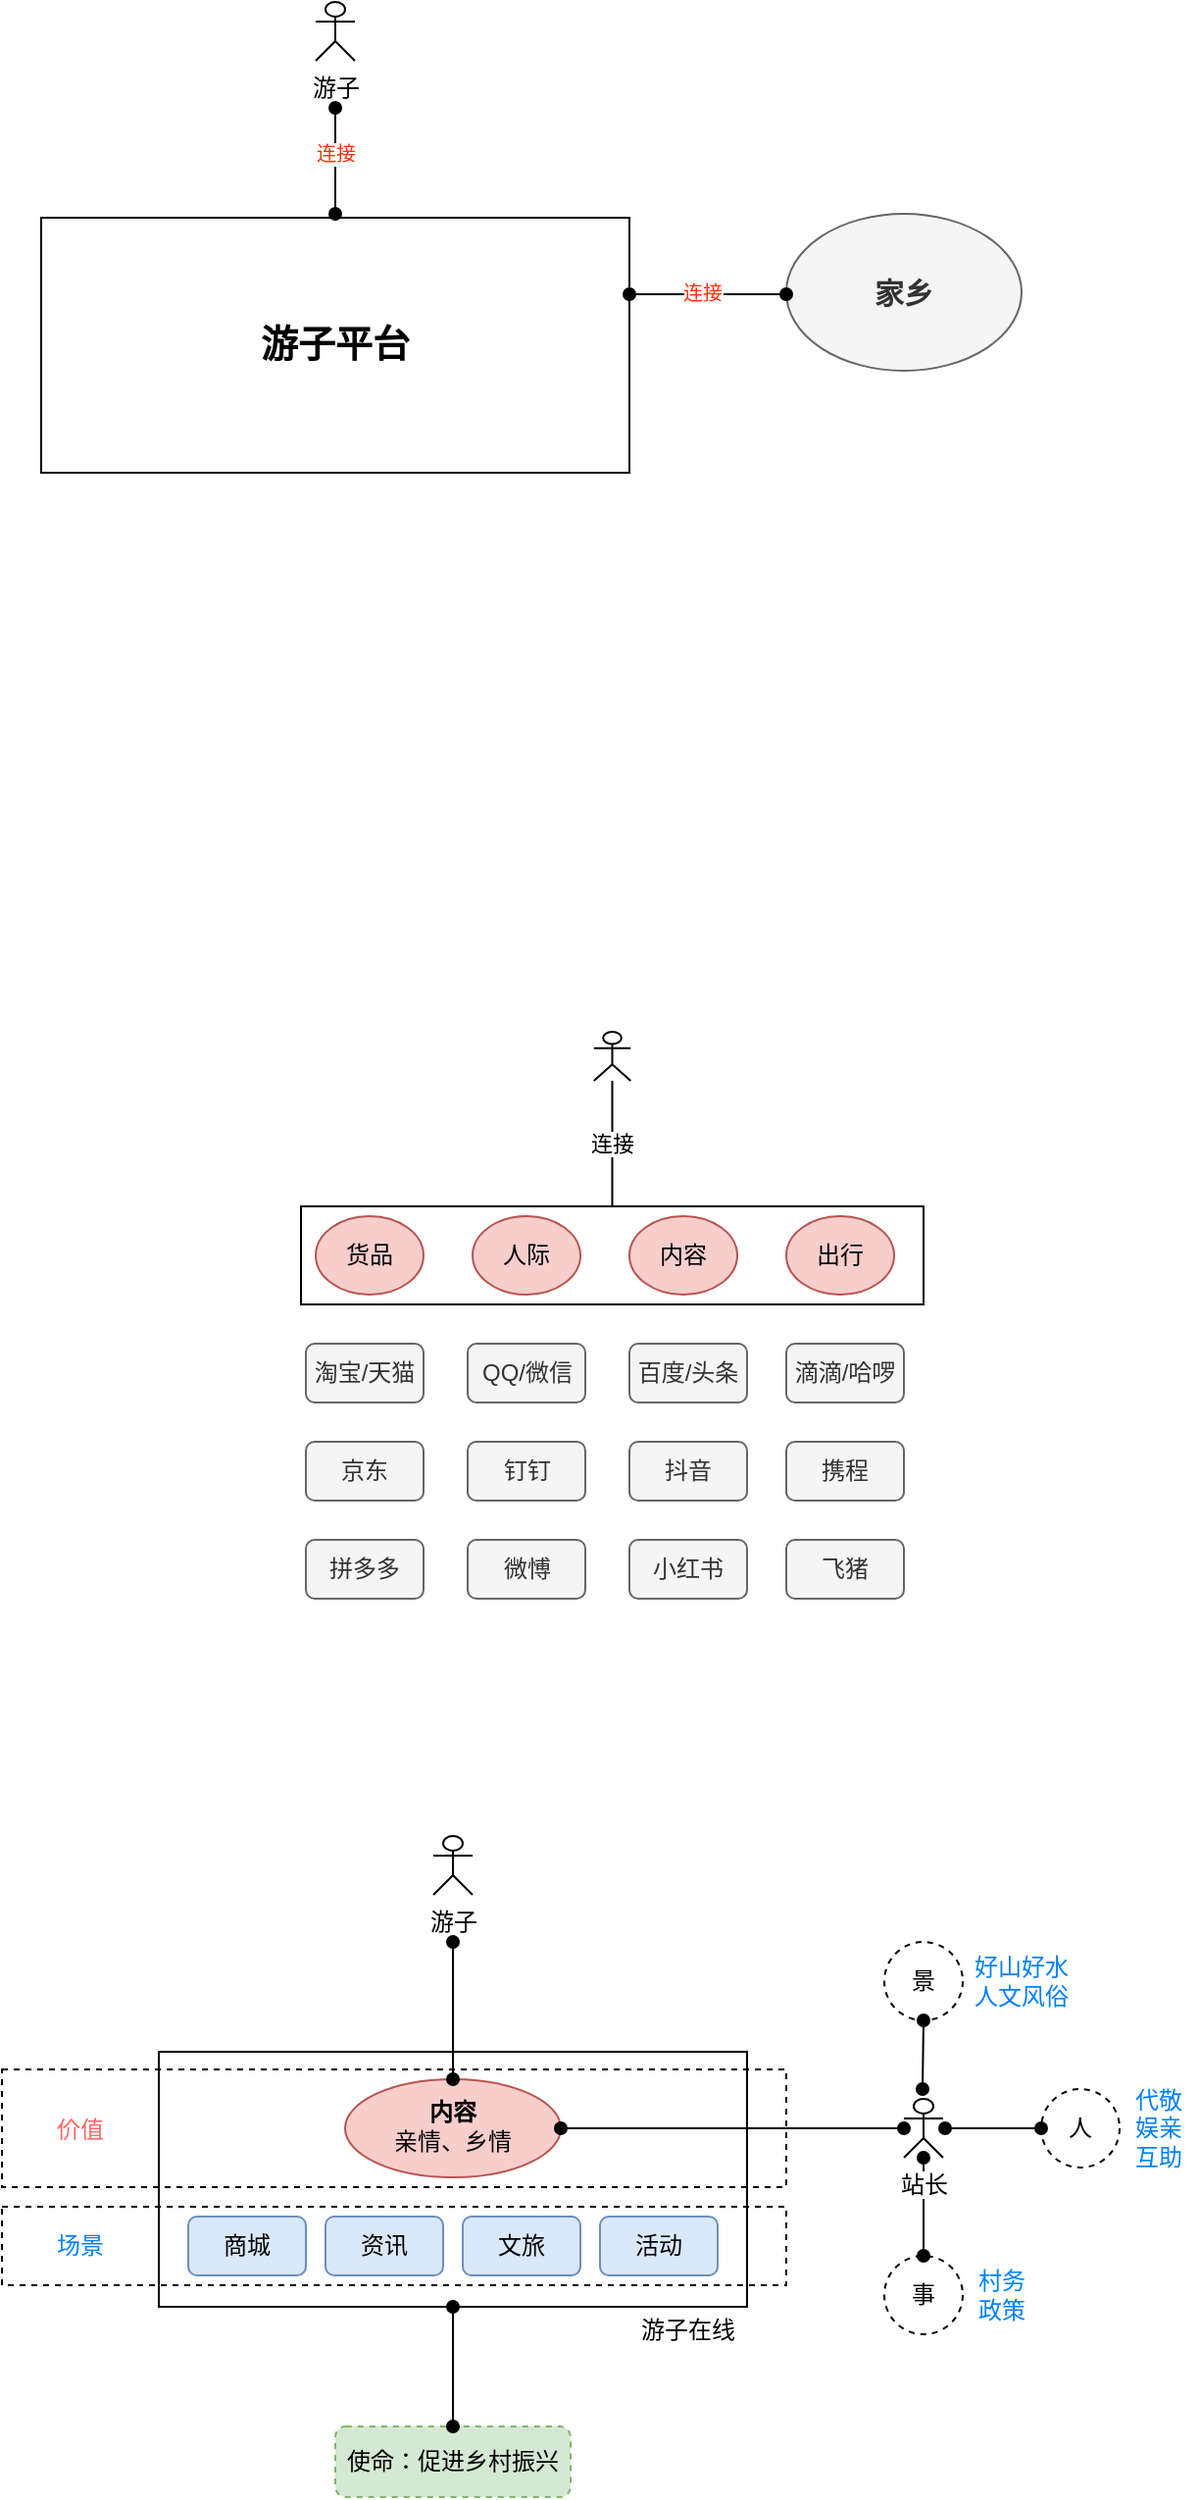 <mxfile version="13.0.4" type="github">
  <diagram id="kHOsYkVyVwjFpKKAKABI" name="第 1 页">
    <mxGraphModel dx="757" dy="491" grid="0" gridSize="10" guides="1" tooltips="1" connect="1" arrows="1" fold="1" page="1" pageScale="1" pageWidth="3300" pageHeight="4681" math="0" shadow="0">
      <root>
        <mxCell id="0" />
        <mxCell id="1" parent="0" />
        <mxCell id="FkmjG-wsNh1ThxZwf8ZQ-5" value="游子平台" style="rounded=0;whiteSpace=wrap;html=1;fontStyle=1;fontSize=19;" parent="1" vertex="1">
          <mxGeometry x="390" y="246" width="300" height="130" as="geometry" />
        </mxCell>
        <mxCell id="FkmjG-wsNh1ThxZwf8ZQ-3" value="游子" style="shape=umlActor;verticalLabelPosition=bottom;labelBackgroundColor=#ffffff;verticalAlign=top;html=1;outlineConnect=0;" parent="1" vertex="1">
          <mxGeometry x="530" y="136" width="20" height="30" as="geometry" />
        </mxCell>
        <mxCell id="FkmjG-wsNh1ThxZwf8ZQ-9" style="rounded=0;orthogonalLoop=1;jettySize=auto;html=1;endArrow=oval;endFill=1;startArrow=oval;startFill=1;" parent="1" edge="1">
          <mxGeometry relative="1" as="geometry">
            <mxPoint x="540" y="190" as="targetPoint" />
            <mxPoint x="540" y="244" as="sourcePoint" />
          </mxGeometry>
        </mxCell>
        <mxCell id="0n8tnhp_9VIdHqY5zVXV-87" value="&lt;font style=&quot;font-size: 10px;&quot;&gt;连接&lt;/font&gt;" style="edgeLabel;html=1;align=center;verticalAlign=middle;resizable=0;points=[];fontSize=10;fontColor=#FF3108;" vertex="1" connectable="0" parent="FkmjG-wsNh1ThxZwf8ZQ-9">
          <mxGeometry x="0.148" relative="1" as="geometry">
            <mxPoint as="offset" />
          </mxGeometry>
        </mxCell>
        <mxCell id="0n8tnhp_9VIdHqY5zVXV-1" value="" style="shape=umlActor;verticalLabelPosition=bottom;labelBackgroundColor=#ffffff;verticalAlign=top;html=1;outlineConnect=0;" vertex="1" parent="1">
          <mxGeometry x="671.88" y="661" width="18.75" height="25" as="geometry" />
        </mxCell>
        <mxCell id="0n8tnhp_9VIdHqY5zVXV-4" value="" style="html=1;" vertex="1" parent="1">
          <mxGeometry x="522.5" y="750" width="317.5" height="50" as="geometry" />
        </mxCell>
        <mxCell id="0n8tnhp_9VIdHqY5zVXV-5" value="货品" style="ellipse;whiteSpace=wrap;html=1;fillColor=#f8cecc;strokeColor=#b85450;" vertex="1" parent="1">
          <mxGeometry x="530" y="755" width="55" height="40" as="geometry" />
        </mxCell>
        <mxCell id="0n8tnhp_9VIdHqY5zVXV-6" value="人际" style="ellipse;whiteSpace=wrap;html=1;fillColor=#f8cecc;strokeColor=#b85450;" vertex="1" parent="1">
          <mxGeometry x="610" y="755" width="55" height="40" as="geometry" />
        </mxCell>
        <mxCell id="0n8tnhp_9VIdHqY5zVXV-7" value="内容" style="ellipse;whiteSpace=wrap;html=1;fillColor=#f8cecc;strokeColor=#b85450;" vertex="1" parent="1">
          <mxGeometry x="690" y="755" width="55" height="40" as="geometry" />
        </mxCell>
        <mxCell id="0n8tnhp_9VIdHqY5zVXV-9" value="连接" style="endArrow=none;html=1;fontColor=#000000;exitX=0.5;exitY=0;exitDx=0;exitDy=0;" edge="1" parent="1" source="0n8tnhp_9VIdHqY5zVXV-4" target="0n8tnhp_9VIdHqY5zVXV-1">
          <mxGeometry width="50" height="50" relative="1" as="geometry">
            <mxPoint x="607.5" y="730" as="sourcePoint" />
            <mxPoint x="657.5" y="680" as="targetPoint" />
          </mxGeometry>
        </mxCell>
        <mxCell id="0n8tnhp_9VIdHqY5zVXV-15" value="淘宝/天猫" style="rounded=1;whiteSpace=wrap;html=1;fillColor=#f5f5f5;strokeColor=#666666;fontColor=#333333;" vertex="1" parent="1">
          <mxGeometry x="525" y="820" width="60" height="30" as="geometry" />
        </mxCell>
        <mxCell id="0n8tnhp_9VIdHqY5zVXV-16" value="京东" style="rounded=1;whiteSpace=wrap;html=1;fillColor=#f5f5f5;strokeColor=#666666;fontColor=#333333;" vertex="1" parent="1">
          <mxGeometry x="525" y="870" width="60" height="30" as="geometry" />
        </mxCell>
        <mxCell id="0n8tnhp_9VIdHqY5zVXV-17" value="拼多多" style="rounded=1;whiteSpace=wrap;html=1;fillColor=#f5f5f5;strokeColor=#666666;fontColor=#333333;" vertex="1" parent="1">
          <mxGeometry x="525" y="920" width="60" height="30" as="geometry" />
        </mxCell>
        <mxCell id="0n8tnhp_9VIdHqY5zVXV-18" value="QQ/微信" style="rounded=1;whiteSpace=wrap;html=1;fillColor=#f5f5f5;strokeColor=#666666;fontColor=#333333;" vertex="1" parent="1">
          <mxGeometry x="607.5" y="820" width="60" height="30" as="geometry" />
        </mxCell>
        <mxCell id="0n8tnhp_9VIdHqY5zVXV-19" value="钉钉" style="rounded=1;whiteSpace=wrap;html=1;fillColor=#f5f5f5;strokeColor=#666666;fontColor=#333333;" vertex="1" parent="1">
          <mxGeometry x="607.5" y="870" width="60" height="30" as="geometry" />
        </mxCell>
        <mxCell id="0n8tnhp_9VIdHqY5zVXV-20" value="微愽" style="rounded=1;whiteSpace=wrap;html=1;fillColor=#f5f5f5;strokeColor=#666666;fontColor=#333333;" vertex="1" parent="1">
          <mxGeometry x="607.5" y="920" width="60" height="30" as="geometry" />
        </mxCell>
        <mxCell id="0n8tnhp_9VIdHqY5zVXV-22" value="百度/头条" style="rounded=1;whiteSpace=wrap;html=1;fillColor=#f5f5f5;strokeColor=#666666;fontColor=#333333;" vertex="1" parent="1">
          <mxGeometry x="690" y="820" width="60" height="30" as="geometry" />
        </mxCell>
        <mxCell id="0n8tnhp_9VIdHqY5zVXV-23" value="抖音" style="rounded=1;whiteSpace=wrap;html=1;fillColor=#f5f5f5;strokeColor=#666666;fontColor=#333333;" vertex="1" parent="1">
          <mxGeometry x="690" y="870" width="60" height="30" as="geometry" />
        </mxCell>
        <mxCell id="0n8tnhp_9VIdHqY5zVXV-24" value="小红书" style="rounded=1;whiteSpace=wrap;html=1;fillColor=#f5f5f5;strokeColor=#666666;fontColor=#333333;" vertex="1" parent="1">
          <mxGeometry x="690" y="920" width="60" height="30" as="geometry" />
        </mxCell>
        <mxCell id="0n8tnhp_9VIdHqY5zVXV-25" value="出行" style="ellipse;whiteSpace=wrap;html=1;fillColor=#f8cecc;strokeColor=#b85450;" vertex="1" parent="1">
          <mxGeometry x="770" y="755" width="55" height="40" as="geometry" />
        </mxCell>
        <mxCell id="0n8tnhp_9VIdHqY5zVXV-26" value="滴滴/哈啰" style="rounded=1;whiteSpace=wrap;html=1;fillColor=#f5f5f5;strokeColor=#666666;fontColor=#333333;" vertex="1" parent="1">
          <mxGeometry x="770" y="820" width="60" height="30" as="geometry" />
        </mxCell>
        <mxCell id="0n8tnhp_9VIdHqY5zVXV-27" value="携程" style="rounded=1;whiteSpace=wrap;html=1;fillColor=#f5f5f5;strokeColor=#666666;fontColor=#333333;" vertex="1" parent="1">
          <mxGeometry x="770" y="870" width="60" height="30" as="geometry" />
        </mxCell>
        <mxCell id="0n8tnhp_9VIdHqY5zVXV-28" value="飞猪" style="rounded=1;whiteSpace=wrap;html=1;fillColor=#f5f5f5;strokeColor=#666666;fontColor=#333333;" vertex="1" parent="1">
          <mxGeometry x="770" y="920" width="60" height="30" as="geometry" />
        </mxCell>
        <mxCell id="0n8tnhp_9VIdHqY5zVXV-60" value="" style="rounded=0;whiteSpace=wrap;html=1;" vertex="1" parent="1">
          <mxGeometry x="450" y="1181" width="300" height="130" as="geometry" />
        </mxCell>
        <mxCell id="0n8tnhp_9VIdHqY5zVXV-61" value="" style="rounded=0;whiteSpace=wrap;html=1;dashed=1;fillColor=none;" vertex="1" parent="1">
          <mxGeometry x="370" y="1260" width="400" height="40" as="geometry" />
        </mxCell>
        <mxCell id="0n8tnhp_9VIdHqY5zVXV-62" value="游子" style="shape=umlActor;verticalLabelPosition=bottom;labelBackgroundColor=#ffffff;verticalAlign=top;html=1;outlineConnect=0;" vertex="1" parent="1">
          <mxGeometry x="590" y="1071" width="20" height="30" as="geometry" />
        </mxCell>
        <mxCell id="0n8tnhp_9VIdHqY5zVXV-63" value="&lt;b&gt;内容&lt;/b&gt;&lt;br&gt;亲情、乡情" style="ellipse;whiteSpace=wrap;html=1;fillColor=#f8cecc;strokeColor=#b85450;spacing=15;spacingTop=0;spacingBottom=3;" vertex="1" parent="1">
          <mxGeometry x="545" y="1195" width="110" height="50" as="geometry" />
        </mxCell>
        <mxCell id="0n8tnhp_9VIdHqY5zVXV-64" style="rounded=0;orthogonalLoop=1;jettySize=auto;html=1;endArrow=oval;endFill=1;startArrow=oval;startFill=1;exitX=0.5;exitY=0;exitDx=0;exitDy=0;" edge="1" parent="1" source="0n8tnhp_9VIdHqY5zVXV-63">
          <mxGeometry relative="1" as="geometry">
            <mxPoint x="600" y="1125" as="targetPoint" />
            <mxPoint x="576.423" y="1206.469" as="sourcePoint" />
          </mxGeometry>
        </mxCell>
        <mxCell id="0n8tnhp_9VIdHqY5zVXV-65" value="商城" style="rounded=1;whiteSpace=wrap;html=1;fillColor=#dae8fc;strokeColor=#6c8ebf;" vertex="1" parent="1">
          <mxGeometry x="465" y="1265" width="60" height="30" as="geometry" />
        </mxCell>
        <mxCell id="0n8tnhp_9VIdHqY5zVXV-66" value="资讯" style="rounded=1;whiteSpace=wrap;html=1;fillColor=#dae8fc;strokeColor=#6c8ebf;" vertex="1" parent="1">
          <mxGeometry x="535" y="1265" width="60" height="30" as="geometry" />
        </mxCell>
        <mxCell id="0n8tnhp_9VIdHqY5zVXV-67" value="文旅" style="rounded=1;whiteSpace=wrap;html=1;fillColor=#dae8fc;strokeColor=#6c8ebf;" vertex="1" parent="1">
          <mxGeometry x="605" y="1265" width="60" height="30" as="geometry" />
        </mxCell>
        <mxCell id="0n8tnhp_9VIdHqY5zVXV-68" value="活动" style="rounded=1;whiteSpace=wrap;html=1;fillColor=#dae8fc;strokeColor=#6c8ebf;" vertex="1" parent="1">
          <mxGeometry x="675" y="1265" width="60" height="30" as="geometry" />
        </mxCell>
        <mxCell id="0n8tnhp_9VIdHqY5zVXV-69" style="edgeStyle=none;rounded=0;orthogonalLoop=1;jettySize=auto;html=1;entryX=1;entryY=0.5;entryDx=0;entryDy=0;startArrow=oval;startFill=1;endArrow=oval;endFill=1;" edge="1" parent="1" target="0n8tnhp_9VIdHqY5zVXV-63">
          <mxGeometry relative="1" as="geometry">
            <mxPoint x="830" y="1220" as="sourcePoint" />
          </mxGeometry>
        </mxCell>
        <mxCell id="0n8tnhp_9VIdHqY5zVXV-70" value="" style="edgeStyle=none;rounded=0;orthogonalLoop=1;jettySize=auto;html=1;startArrow=oval;startFill=1;endArrow=oval;endFill=1;" edge="1" parent="1" source="0n8tnhp_9VIdHqY5zVXV-71">
          <mxGeometry relative="1" as="geometry">
            <mxPoint x="840" y="1285" as="targetPoint" />
          </mxGeometry>
        </mxCell>
        <mxCell id="0n8tnhp_9VIdHqY5zVXV-71" value="站长" style="shape=umlActor;verticalLabelPosition=bottom;labelBackgroundColor=#ffffff;verticalAlign=top;html=1;outlineConnect=0;" vertex="1" parent="1">
          <mxGeometry x="830" y="1205" width="20" height="30" as="geometry" />
        </mxCell>
        <mxCell id="0n8tnhp_9VIdHqY5zVXV-72" value="场景" style="text;html=1;strokeColor=none;fillColor=none;align=center;verticalAlign=middle;whiteSpace=wrap;rounded=0;dashed=1;fontColor=#007FFF;" vertex="1" parent="1">
          <mxGeometry x="390" y="1270" width="40" height="20" as="geometry" />
        </mxCell>
        <mxCell id="0n8tnhp_9VIdHqY5zVXV-73" value="" style="rounded=0;whiteSpace=wrap;html=1;dashed=1;fillColor=none;" vertex="1" parent="1">
          <mxGeometry x="370" y="1190" width="400" height="60" as="geometry" />
        </mxCell>
        <mxCell id="0n8tnhp_9VIdHqY5zVXV-74" value="价值" style="text;html=1;strokeColor=none;fillColor=none;align=center;verticalAlign=middle;whiteSpace=wrap;rounded=0;dashed=1;fontColor=#FF6666;" vertex="1" parent="1">
          <mxGeometry x="390" y="1211" width="40" height="20" as="geometry" />
        </mxCell>
        <mxCell id="0n8tnhp_9VIdHqY5zVXV-75" value="游子在线" style="text;html=1;strokeColor=none;fillColor=none;align=center;verticalAlign=middle;whiteSpace=wrap;rounded=0;dashed=1;" vertex="1" parent="1">
          <mxGeometry x="686" y="1313" width="68" height="20" as="geometry" />
        </mxCell>
        <mxCell id="0n8tnhp_9VIdHqY5zVXV-76" value="使命：促进乡村振兴" style="rounded=1;whiteSpace=wrap;html=1;dashed=1;fillColor=#d5e8d4;strokeColor=#82b366;" vertex="1" parent="1">
          <mxGeometry x="540" y="1372" width="120" height="36" as="geometry" />
        </mxCell>
        <mxCell id="0n8tnhp_9VIdHqY5zVXV-77" style="edgeStyle=none;rounded=0;orthogonalLoop=1;jettySize=auto;html=1;exitX=0.5;exitY=1;exitDx=0;exitDy=0;entryX=0.5;entryY=0;entryDx=0;entryDy=0;startArrow=oval;startFill=1;endArrow=oval;endFill=1;" edge="1" parent="1" source="0n8tnhp_9VIdHqY5zVXV-60" target="0n8tnhp_9VIdHqY5zVXV-76">
          <mxGeometry relative="1" as="geometry">
            <mxPoint x="561.5" y="1365" as="targetPoint" />
          </mxGeometry>
        </mxCell>
        <mxCell id="0n8tnhp_9VIdHqY5zVXV-78" style="rounded=0;orthogonalLoop=1;jettySize=auto;html=1;endArrow=oval;endFill=1;startArrow=oval;startFill=1;" edge="1" parent="1">
          <mxGeometry relative="1" as="geometry">
            <mxPoint x="900" y="1220" as="targetPoint" />
            <mxPoint x="851" y="1220" as="sourcePoint" />
          </mxGeometry>
        </mxCell>
        <mxCell id="0n8tnhp_9VIdHqY5zVXV-79" value="事" style="ellipse;whiteSpace=wrap;html=1;aspect=fixed;dashed=1;fillColor=none;" vertex="1" parent="1">
          <mxGeometry x="820" y="1285" width="40" height="40" as="geometry" />
        </mxCell>
        <mxCell id="0n8tnhp_9VIdHqY5zVXV-80" value="人" style="ellipse;whiteSpace=wrap;html=1;aspect=fixed;dashed=1;fillColor=none;" vertex="1" parent="1">
          <mxGeometry x="900" y="1200" width="40" height="40" as="geometry" />
        </mxCell>
        <mxCell id="0n8tnhp_9VIdHqY5zVXV-81" value="景" style="ellipse;whiteSpace=wrap;html=1;aspect=fixed;dashed=1;fillColor=none;" vertex="1" parent="1">
          <mxGeometry x="820" y="1125" width="40" height="40" as="geometry" />
        </mxCell>
        <mxCell id="0n8tnhp_9VIdHqY5zVXV-82" value="" style="edgeStyle=none;rounded=0;orthogonalLoop=1;jettySize=auto;html=1;startArrow=oval;startFill=1;endArrow=oval;endFill=1;" edge="1" parent="1">
          <mxGeometry relative="1" as="geometry">
            <mxPoint x="840" y="1165" as="sourcePoint" />
            <mxPoint x="839.5" y="1200" as="targetPoint" />
          </mxGeometry>
        </mxCell>
        <mxCell id="0n8tnhp_9VIdHqY5zVXV-83" value="代敬&lt;br&gt;娱亲&lt;br&gt;互助" style="text;html=1;strokeColor=none;fillColor=none;align=center;verticalAlign=middle;whiteSpace=wrap;rounded=0;fontColor=#007FFF;" vertex="1" parent="1">
          <mxGeometry x="940" y="1210" width="40" height="20" as="geometry" />
        </mxCell>
        <mxCell id="0n8tnhp_9VIdHqY5zVXV-84" value="好山好水&lt;br&gt;人文风俗" style="text;html=1;strokeColor=none;fillColor=none;align=center;verticalAlign=middle;whiteSpace=wrap;rounded=0;fontColor=#007FFF;" vertex="1" parent="1">
          <mxGeometry x="860" y="1135" width="60" height="20" as="geometry" />
        </mxCell>
        <mxCell id="0n8tnhp_9VIdHqY5zVXV-85" value="村务&lt;br&gt;政策&lt;br&gt;" style="text;html=1;strokeColor=none;fillColor=none;align=center;verticalAlign=middle;whiteSpace=wrap;rounded=0;fontColor=#007FFF;" vertex="1" parent="1">
          <mxGeometry x="860" y="1295" width="40" height="20" as="geometry" />
        </mxCell>
        <mxCell id="0n8tnhp_9VIdHqY5zVXV-86" value="家乡" style="ellipse;whiteSpace=wrap;html=1;strokeColor=#666666;fontColor=#333333;fillColor=#f5f5f5;fontStyle=1;fontSize=15;" vertex="1" parent="1">
          <mxGeometry x="770" y="244" width="120" height="80" as="geometry" />
        </mxCell>
        <mxCell id="FkmjG-wsNh1ThxZwf8ZQ-23" style="edgeStyle=none;rounded=0;orthogonalLoop=1;jettySize=auto;html=1;startArrow=oval;startFill=1;endArrow=oval;endFill=1;" parent="1" edge="1">
          <mxGeometry relative="1" as="geometry">
            <mxPoint x="770" y="285" as="sourcePoint" />
            <mxPoint x="690" y="285" as="targetPoint" />
          </mxGeometry>
        </mxCell>
        <mxCell id="0n8tnhp_9VIdHqY5zVXV-88" value="连接" style="edgeLabel;html=1;align=center;verticalAlign=middle;resizable=0;points=[];fontSize=10;fontColor=#FF3108;" vertex="1" connectable="0" parent="FkmjG-wsNh1ThxZwf8ZQ-23">
          <mxGeometry x="0.075" y="-1" relative="1" as="geometry">
            <mxPoint as="offset" />
          </mxGeometry>
        </mxCell>
      </root>
    </mxGraphModel>
  </diagram>
</mxfile>
